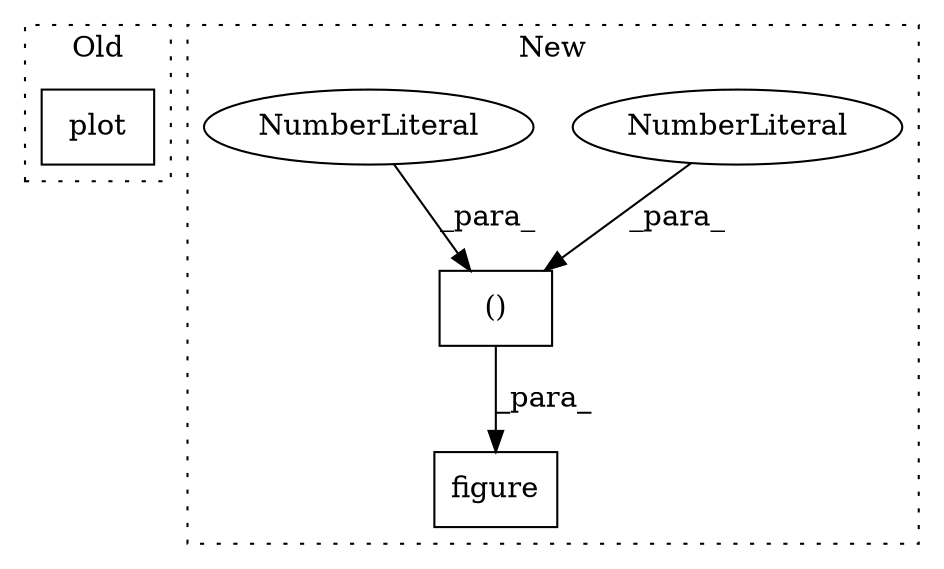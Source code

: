 digraph G {
subgraph cluster0 {
1 [label="plot" a="32" s="6588,6617" l="5,1" shape="box"];
label = "Old";
style="dotted";
}
subgraph cluster1 {
2 [label="figure" a="32" s="6482,6511" l="14,2" shape="box"];
3 [label="()" a="106" s="6496" l="15" shape="box"];
4 [label="NumberLiteral" a="34" s="6496" l="1" shape="ellipse"];
5 [label="NumberLiteral" a="34" s="6510" l="1" shape="ellipse"];
label = "New";
style="dotted";
}
3 -> 2 [label="_para_"];
4 -> 3 [label="_para_"];
5 -> 3 [label="_para_"];
}